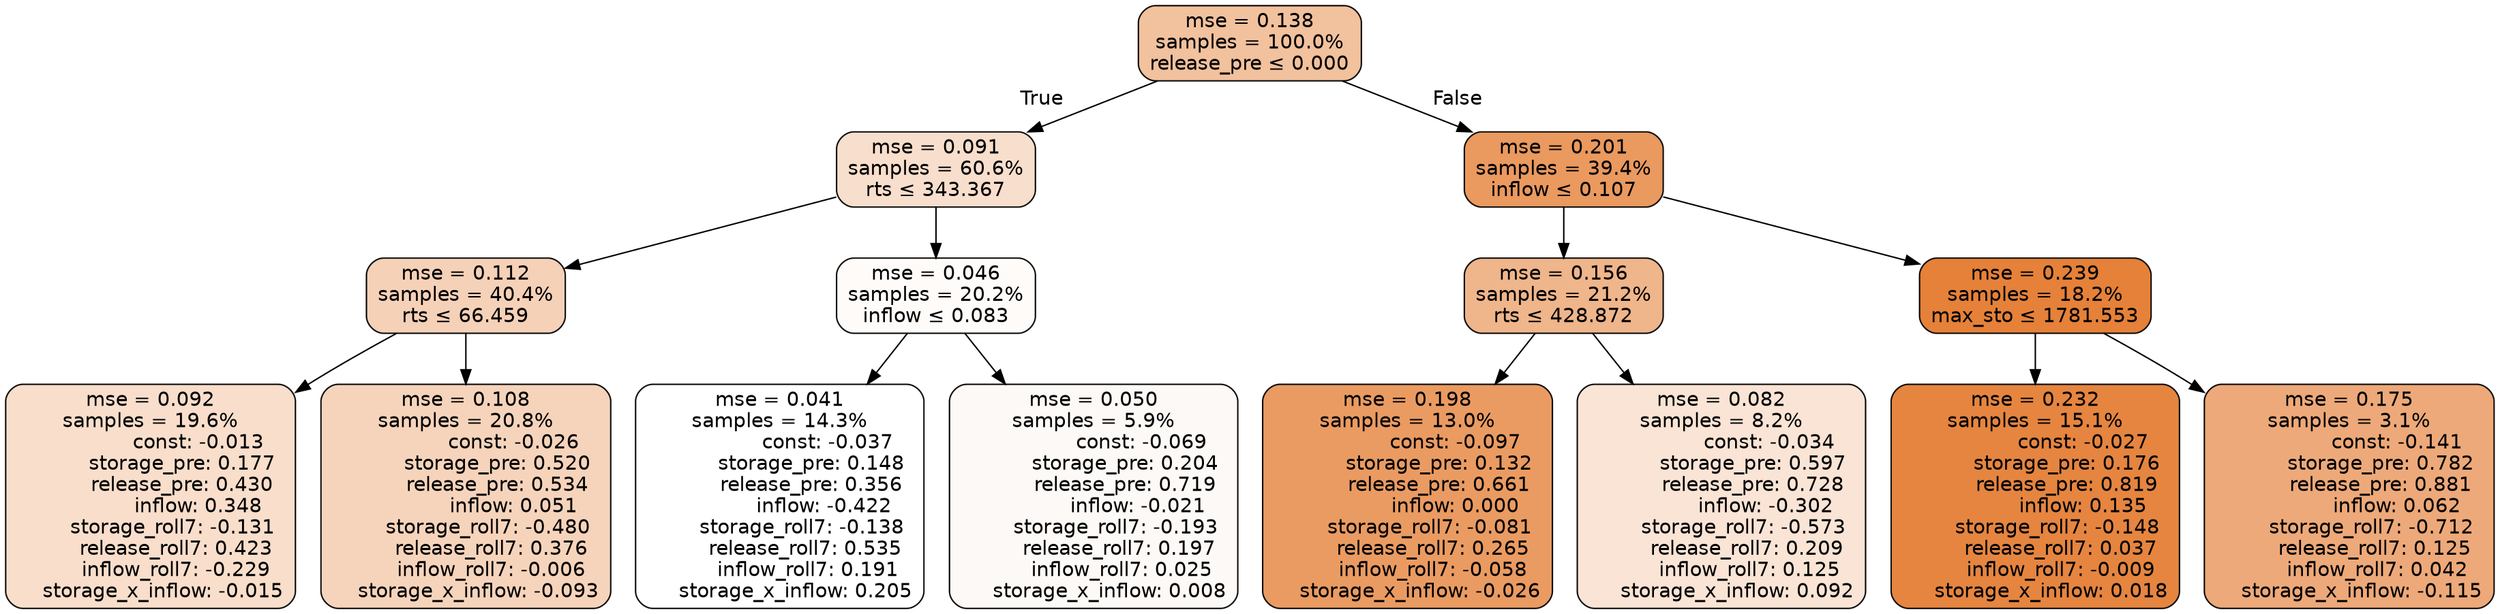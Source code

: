 digraph tree {
bgcolor="transparent"
node [shape=rectangle, style="filled, rounded", color="black", fontname=helvetica] ;
edge [fontname=helvetica] ;
	"0" [label="mse = 0.138
samples = 100.0%
release_pre &le; 0.000", fillcolor="#f2c19d"]
	"1" [label="mse = 0.091
samples = 60.6%
rts &le; 343.367", fillcolor="#f8decc"]
	"2" [label="mse = 0.112
samples = 40.4%
rts &le; 66.459", fillcolor="#f5d1b8"]
	"3" [label="mse = 0.092
samples = 19.6%
               const: -0.013
          storage_pre: 0.177
          release_pre: 0.430
               inflow: 0.348
       storage_roll7: -0.131
        release_roll7: 0.423
        inflow_roll7: -0.229
    storage_x_inflow: -0.015", fillcolor="#f8decb"]
	"4" [label="mse = 0.108
samples = 20.8%
               const: -0.026
          storage_pre: 0.520
          release_pre: 0.534
               inflow: 0.051
       storage_roll7: -0.480
        release_roll7: 0.376
        inflow_roll7: -0.006
    storage_x_inflow: -0.093", fillcolor="#f6d4bb"]
	"5" [label="mse = 0.046
samples = 20.2%
inflow &le; 0.083", fillcolor="#fefbf9"]
	"6" [label="mse = 0.041
samples = 14.3%
               const: -0.037
          storage_pre: 0.148
          release_pre: 0.356
              inflow: -0.422
       storage_roll7: -0.138
        release_roll7: 0.535
         inflow_roll7: 0.191
     storage_x_inflow: 0.205", fillcolor="#ffffff"]
	"7" [label="mse = 0.050
samples = 5.9%
               const: -0.069
          storage_pre: 0.204
          release_pre: 0.719
              inflow: -0.021
       storage_roll7: -0.193
        release_roll7: 0.197
         inflow_roll7: 0.025
     storage_x_inflow: 0.008", fillcolor="#fdf9f6"]
	"8" [label="mse = 0.201
samples = 39.4%
inflow &le; 0.107", fillcolor="#ea995f"]
	"9" [label="mse = 0.156
samples = 21.2%
rts &le; 428.872", fillcolor="#efb58b"]
	"10" [label="mse = 0.198
samples = 13.0%
               const: -0.097
          storage_pre: 0.132
          release_pre: 0.661
               inflow: 0.000
       storage_roll7: -0.081
        release_roll7: 0.265
        inflow_roll7: -0.058
    storage_x_inflow: -0.026", fillcolor="#ea9b62"]
	"11" [label="mse = 0.082
samples = 8.2%
               const: -0.034
          storage_pre: 0.597
          release_pre: 0.728
              inflow: -0.302
       storage_roll7: -0.573
        release_roll7: 0.209
         inflow_roll7: 0.125
     storage_x_inflow: 0.092", fillcolor="#f9e4d5"]
	"12" [label="mse = 0.239
samples = 18.2%
max_sto &le; 1781.553", fillcolor="#e58139"]
	"13" [label="mse = 0.232
samples = 15.1%
               const: -0.027
          storage_pre: 0.176
          release_pre: 0.819
               inflow: 0.135
       storage_roll7: -0.148
        release_roll7: 0.037
        inflow_roll7: -0.009
     storage_x_inflow: 0.018", fillcolor="#e58540"]
	"14" [label="mse = 0.175
samples = 3.1%
               const: -0.141
          storage_pre: 0.782
          release_pre: 0.881
               inflow: 0.062
       storage_roll7: -0.712
        release_roll7: 0.125
         inflow_roll7: 0.042
    storage_x_inflow: -0.115", fillcolor="#eda979"]

	"0" -> "1" [labeldistance=2.5, labelangle=45, headlabel="True"]
	"1" -> "2"
	"2" -> "3"
	"2" -> "4"
	"1" -> "5"
	"5" -> "6"
	"5" -> "7"
	"0" -> "8" [labeldistance=2.5, labelangle=-45, headlabel="False"]
	"8" -> "9"
	"9" -> "10"
	"9" -> "11"
	"8" -> "12"
	"12" -> "13"
	"12" -> "14"
}